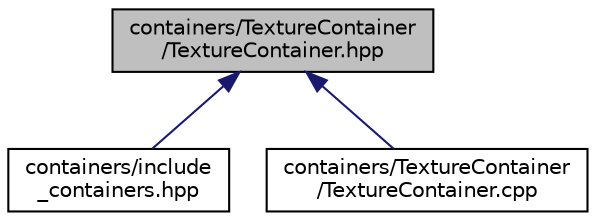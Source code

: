 digraph "containers/TextureContainer/TextureContainer.hpp"
{
 // LATEX_PDF_SIZE
  edge [fontname="Helvetica",fontsize="10",labelfontname="Helvetica",labelfontsize="10"];
  node [fontname="Helvetica",fontsize="10",shape=record];
  Node1 [label="containers/TextureContainer\l/TextureContainer.hpp",height=0.2,width=0.4,color="black", fillcolor="grey75", style="filled", fontcolor="black",tooltip=" "];
  Node1 -> Node2 [dir="back",color="midnightblue",fontsize="10",style="solid"];
  Node2 [label="containers/include\l_containers.hpp",height=0.2,width=0.4,color="black", fillcolor="white", style="filled",URL="$include__containers_8hpp.html",tooltip=" "];
  Node1 -> Node3 [dir="back",color="midnightblue",fontsize="10",style="solid"];
  Node3 [label="containers/TextureContainer\l/TextureContainer.cpp",height=0.2,width=0.4,color="black", fillcolor="white", style="filled",URL="$TextureContainer_8cpp.html",tooltip=" "];
}
